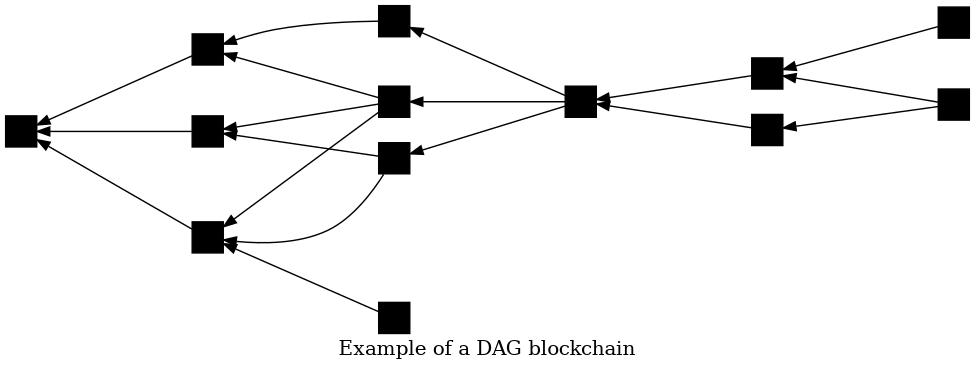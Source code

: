 digraph G {
    rankdir=LR;
    size="6.5,25";

    node [shape = "box", label = "", style = "filled", fillcolor = "black", width = 0.3, height = 0.3];
    edge [ranksep = "3", minlen = "3", dir="back", arrowsize = "0.9", arrowhead = "vee" ];

    // First generation
    A -> {B,C,D};

    // Second generation
    B -> {E, F};
    C -> {E, G};
    D -> {E, F, H};

    // Third generation
    E -> I;
    F -> I;
    G -> I;
    // H has no children

    // Fourth generation
    I -> {J, K};

    // Fifth generation
    J -> {L, M};
    K -> M;

    label = "Example of a DAG blockchain";
}
